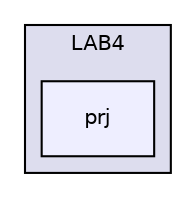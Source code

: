 digraph "C:/Users/Klijek/Desktop/LAB4/prj" {
  compound=true
  node [ fontsize="10", fontname="Helvetica"];
  edge [ labelfontsize="10", labelfontname="Helvetica"];
  subgraph clusterdir_a50f1e8518abdd402ed647a6fda47811 {
    graph [ bgcolor="#ddddee", pencolor="black", label="LAB4" fontname="Helvetica", fontsize="10", URL="dir_a50f1e8518abdd402ed647a6fda47811.html"]
  dir_90c9fc6acc680a96b5ed1ce89e9b0e6b [shape=box, label="prj", style="filled", fillcolor="#eeeeff", pencolor="black", URL="dir_90c9fc6acc680a96b5ed1ce89e9b0e6b.html"];
  }
}
